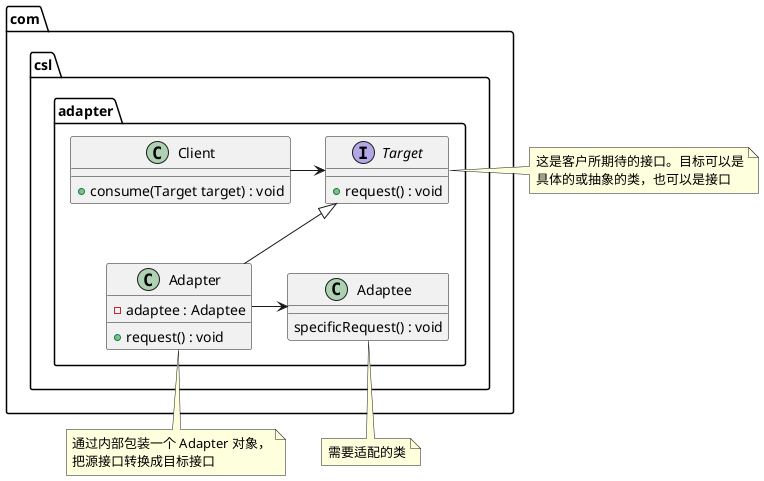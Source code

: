 @startuml
package com.csl.adapter {
    class Client {
        + consume(Target target) : void
    }
    interface Target {
        + request() : void
    }
    class Adapter {
        - adaptee : Adaptee
        + request() : void
    }
    class Adaptee {
        specificRequest() : void
    }
}
Client -> Target
Target <|-- Adapter
Adapter -> Adaptee
note right of Target
这是客户所期待的接口。目标可以是
具体的或抽象的类，也可以是接口
end note
note bottom of Adaptee
需要适配的类
end note
note bottom of Adapter
通过内部包装一个 Adapter 对象，
把源接口转换成目标接口
end note
@enduml
